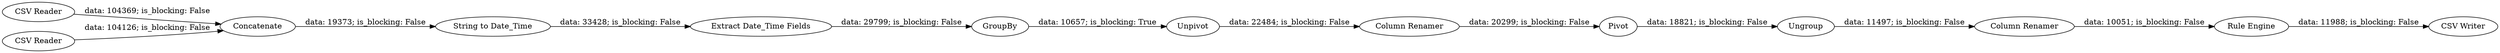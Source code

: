 digraph {
	"6373070974285730707_5" [label="Extract Date_Time Fields"]
	"6373070974285730707_31" [label=Unpivot]
	"6373070974285730707_33" [label="CSV Writer"]
	"6373070974285730707_8" [label=Concatenate]
	"6373070974285730707_3" [label="String to Date_Time"]
	"6373070974285730707_1" [label="CSV Reader"]
	"6373070974285730707_26" [label=Pivot]
	"6373070974285730707_2" [label="CSV Reader"]
	"6373070974285730707_27" [label="Column Renamer"]
	"6373070974285730707_25" [label="Column Renamer"]
	"6373070974285730707_29" [label="Rule Engine"]
	"6373070974285730707_24" [label=GroupBy]
	"6373070974285730707_28" [label=Ungroup]
	"6373070974285730707_2" -> "6373070974285730707_8" [label="data: 104126; is_blocking: False"]
	"6373070974285730707_1" -> "6373070974285730707_8" [label="data: 104369; is_blocking: False"]
	"6373070974285730707_5" -> "6373070974285730707_24" [label="data: 29799; is_blocking: False"]
	"6373070974285730707_29" -> "6373070974285730707_33" [label="data: 11988; is_blocking: False"]
	"6373070974285730707_31" -> "6373070974285730707_25" [label="data: 22484; is_blocking: False"]
	"6373070974285730707_8" -> "6373070974285730707_3" [label="data: 19373; is_blocking: False"]
	"6373070974285730707_27" -> "6373070974285730707_29" [label="data: 10051; is_blocking: False"]
	"6373070974285730707_28" -> "6373070974285730707_27" [label="data: 11497; is_blocking: False"]
	"6373070974285730707_3" -> "6373070974285730707_5" [label="data: 33428; is_blocking: False"]
	"6373070974285730707_24" -> "6373070974285730707_31" [label="data: 10657; is_blocking: True"]
	"6373070974285730707_25" -> "6373070974285730707_26" [label="data: 20299; is_blocking: False"]
	"6373070974285730707_26" -> "6373070974285730707_28" [label="data: 18821; is_blocking: False"]
	rankdir=LR
}
